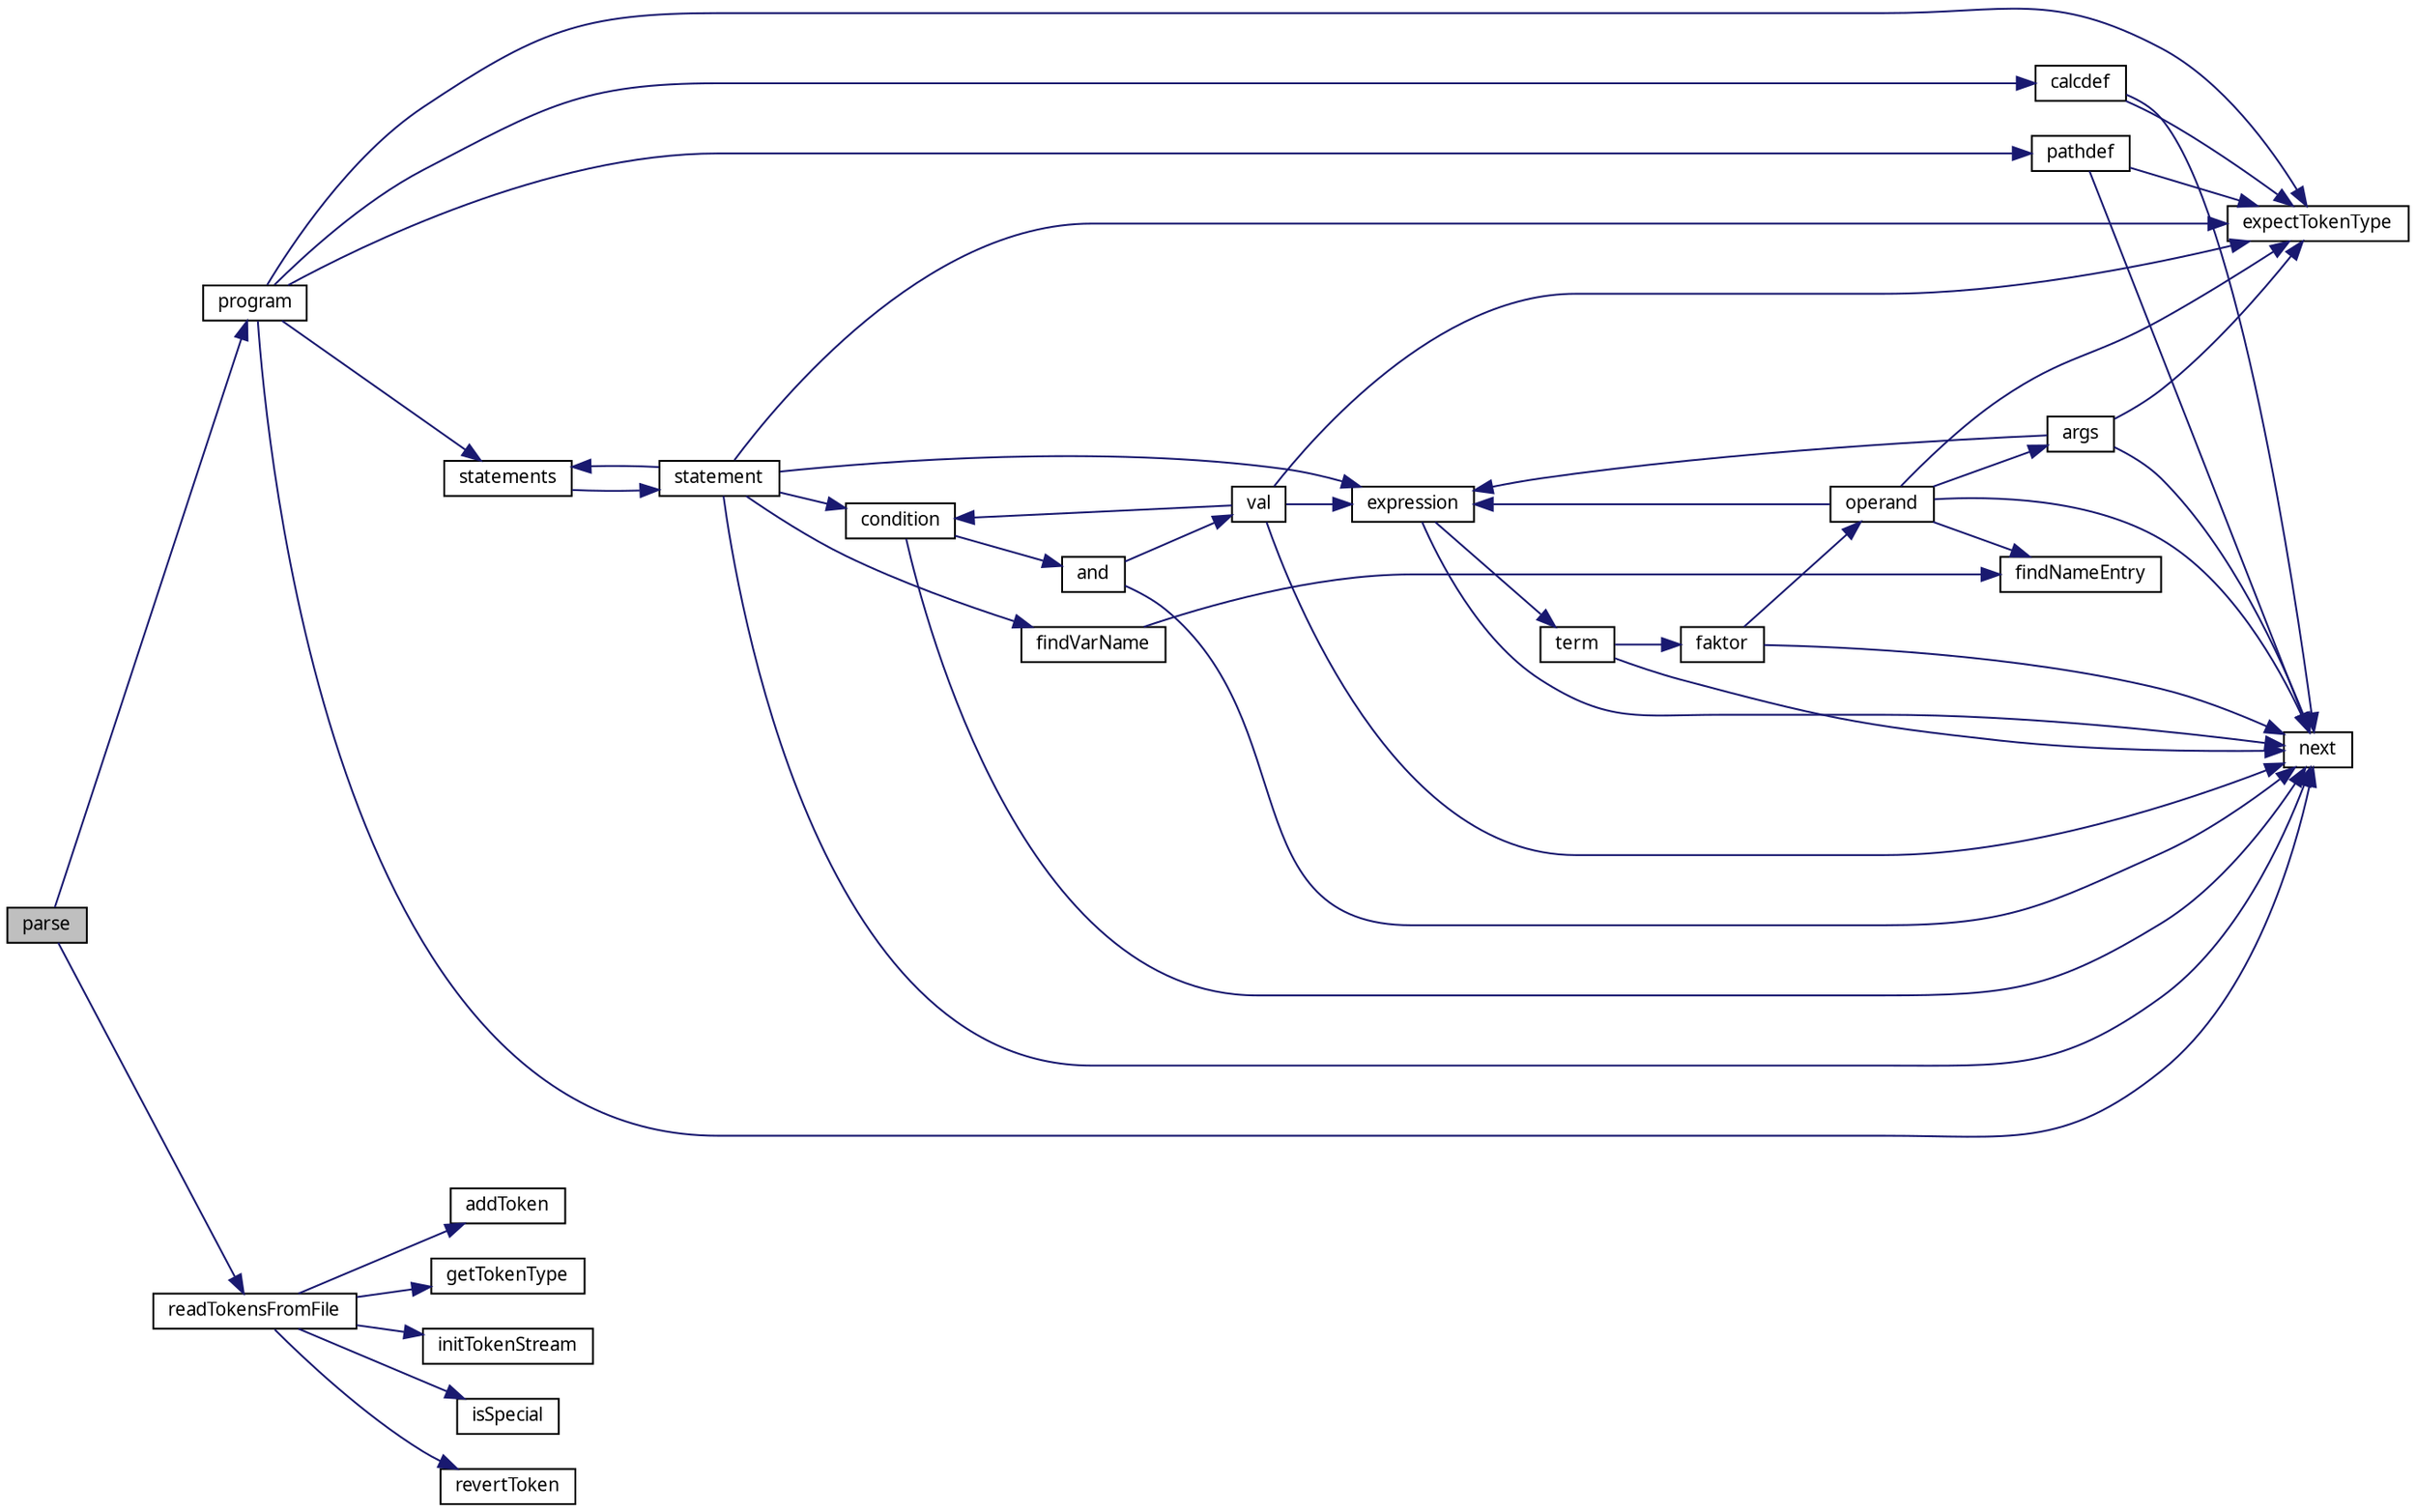 digraph "parse"
{
 // LATEX_PDF_SIZE
  edge [fontname="LiberationSans-Regular.ttf",fontsize="10",labelfontname="LiberationSans-Regular.ttf",labelfontsize="10"];
  node [fontname="LiberationSans-Regular.ttf",fontsize="10",shape=record];
  rankdir="LR";
  Node1 [label="parse",height=0.2,width=0.4,color="black", fillcolor="grey75", style="filled", fontcolor="black",tooltip="Hauptfunktion des Parser."];
  Node1 -> Node2 [color="midnightblue",fontsize="10",style="solid",fontname="LiberationSans-Regular.ttf"];
  Node2 [label="program",height=0.2,width=0.4,color="black", fillcolor="white", style="filled",URL="$parse_8c.html#ab260874fc41b7e3057c449f2058e1d03",tooltip=" "];
  Node2 -> Node3 [color="midnightblue",fontsize="10",style="solid",fontname="LiberationSans-Regular.ttf"];
  Node3 [label="calcdef",height=0.2,width=0.4,color="black", fillcolor="white", style="filled",URL="$parse_8c.html#a6a4ef149cbd20ef3463cca82667e7d5e",tooltip=" "];
  Node3 -> Node4 [color="midnightblue",fontsize="10",style="solid",fontname="LiberationSans-Regular.ttf"];
  Node4 [label="expectTokenType",height=0.2,width=0.4,color="black", fillcolor="white", style="filled",URL="$parse_8c.html#a72766d9d606eee9f4032df8622a6d70d",tooltip="Überprüfung, ob der aktuelle Token dem erwartetem Typen entspricht -> Fehlermeldung + Programmabbruch..."];
  Node3 -> Node5 [color="midnightblue",fontsize="10",style="solid",fontname="LiberationSans-Regular.ttf"];
  Node5 [label="next",height=0.2,width=0.4,color="black", fillcolor="white", style="filled",URL="$parse_8c.html#a787ad0ee03f539f4a2904660bb6b8ce7",tooltip="aktuellen Token auf den Nächsten setzen"];
  Node2 -> Node4 [color="midnightblue",fontsize="10",style="solid",fontname="LiberationSans-Regular.ttf"];
  Node2 -> Node5 [color="midnightblue",fontsize="10",style="solid",fontname="LiberationSans-Regular.ttf"];
  Node2 -> Node6 [color="midnightblue",fontsize="10",style="solid",fontname="LiberationSans-Regular.ttf"];
  Node6 [label="pathdef",height=0.2,width=0.4,color="black", fillcolor="white", style="filled",URL="$parse_8c.html#a6b34107d19cf2718828afaccbe038ad1",tooltip=" "];
  Node6 -> Node4 [color="midnightblue",fontsize="10",style="solid",fontname="LiberationSans-Regular.ttf"];
  Node6 -> Node5 [color="midnightblue",fontsize="10",style="solid",fontname="LiberationSans-Regular.ttf"];
  Node2 -> Node7 [color="midnightblue",fontsize="10",style="solid",fontname="LiberationSans-Regular.ttf"];
  Node7 [label="statements",height=0.2,width=0.4,color="black", fillcolor="white", style="filled",URL="$parse_8c.html#ada9012541773d9eeb63c4a4824786280",tooltip="Parsen einer Liste von Anweisungen."];
  Node7 -> Node8 [color="midnightblue",fontsize="10",style="solid",fontname="LiberationSans-Regular.ttf"];
  Node8 [label="statement",height=0.2,width=0.4,color="black", fillcolor="white", style="filled",URL="$parse_8c.html#a9e6d6b84363b9a09819543e0e7c6cec5",tooltip="Parsen einzelner Anweisungen."];
  Node8 -> Node9 [color="midnightblue",fontsize="10",style="solid",fontname="LiberationSans-Regular.ttf"];
  Node9 [label="condition",height=0.2,width=0.4,color="black", fillcolor="white", style="filled",URL="$parse_8c.html#a953fce1ce73d9322eec5ab8d8927cca4",tooltip="Parsen logischer Ausdrücke."];
  Node9 -> Node10 [color="midnightblue",fontsize="10",style="solid",fontname="LiberationSans-Regular.ttf"];
  Node10 [label="and",height=0.2,width=0.4,color="black", fillcolor="white", style="filled",URL="$parse_8c.html#a486115f3279c9a99d32888aa9b4122e3",tooltip="Parsen logischer UND-Ausdrücke."];
  Node10 -> Node5 [color="midnightblue",fontsize="10",style="solid",fontname="LiberationSans-Regular.ttf"];
  Node10 -> Node11 [color="midnightblue",fontsize="10",style="solid",fontname="LiberationSans-Regular.ttf"];
  Node11 [label="val",height=0.2,width=0.4,color="black", fillcolor="white", style="filled",URL="$parse_8c.html#af308eab887b87fb8f14d8df1dcddad3d",tooltip="Parsen von Wahrheitswerten (ToDo)"];
  Node11 -> Node9 [color="midnightblue",fontsize="10",style="solid",fontname="LiberationSans-Regular.ttf"];
  Node11 -> Node4 [color="midnightblue",fontsize="10",style="solid",fontname="LiberationSans-Regular.ttf"];
  Node11 -> Node12 [color="midnightblue",fontsize="10",style="solid",fontname="LiberationSans-Regular.ttf"];
  Node12 [label="expression",height=0.2,width=0.4,color="black", fillcolor="white", style="filled",URL="$parse_8c.html#ae1b73fa9a679f12f99603a8e036f29a1",tooltip="Parsen von mathematischen Ausdrücken."];
  Node12 -> Node5 [color="midnightblue",fontsize="10",style="solid",fontname="LiberationSans-Regular.ttf"];
  Node12 -> Node13 [color="midnightblue",fontsize="10",style="solid",fontname="LiberationSans-Regular.ttf"];
  Node13 [label="term",height=0.2,width=0.4,color="black", fillcolor="white", style="filled",URL="$parse_8c.html#a8455fef910204ded541f8f1aa43f2a69",tooltip="Parsen von Termen."];
  Node13 -> Node14 [color="midnightblue",fontsize="10",style="solid",fontname="LiberationSans-Regular.ttf"];
  Node14 [label="faktor",height=0.2,width=0.4,color="black", fillcolor="white", style="filled",URL="$parse_8c.html#a340afd1a010d6fc6a7d4ed1f4cd0abbf",tooltip="Parsen von Faktoren."];
  Node14 -> Node5 [color="midnightblue",fontsize="10",style="solid",fontname="LiberationSans-Regular.ttf"];
  Node14 -> Node15 [color="midnightblue",fontsize="10",style="solid",fontname="LiberationSans-Regular.ttf"];
  Node15 [label="operand",height=0.2,width=0.4,color="black", fillcolor="white", style="filled",URL="$parse_8c.html#ab9515122dd01b9c3bf6934505b9d6106",tooltip="Parsen von Operanden."];
  Node15 -> Node16 [color="midnightblue",fontsize="10",style="solid",fontname="LiberationSans-Regular.ttf"];
  Node16 [label="args",height=0.2,width=0.4,color="black", fillcolor="white", style="filled",URL="$parse_8c.html#a2163d6cb4e700c66c35600edcc97aee7",tooltip="Parsen von Argument-Listen."];
  Node16 -> Node4 [color="midnightblue",fontsize="10",style="solid",fontname="LiberationSans-Regular.ttf"];
  Node16 -> Node12 [color="midnightblue",fontsize="10",style="solid",fontname="LiberationSans-Regular.ttf"];
  Node16 -> Node5 [color="midnightblue",fontsize="10",style="solid",fontname="LiberationSans-Regular.ttf"];
  Node15 -> Node4 [color="midnightblue",fontsize="10",style="solid",fontname="LiberationSans-Regular.ttf"];
  Node15 -> Node12 [color="midnightblue",fontsize="10",style="solid",fontname="LiberationSans-Regular.ttf"];
  Node15 -> Node17 [color="midnightblue",fontsize="10",style="solid",fontname="LiberationSans-Regular.ttf"];
  Node17 [label="findNameEntry",height=0.2,width=0.4,color="black", fillcolor="white", style="filled",URL="$parse_8c.html#a0f9a0aa6c8d036339d3a494c17e1320d",tooltip="Lineare Suche eines Namens in der Namenstabelle (quick and dirty Lösung -> normalerweise sind Hashtab..."];
  Node15 -> Node5 [color="midnightblue",fontsize="10",style="solid",fontname="LiberationSans-Regular.ttf"];
  Node13 -> Node5 [color="midnightblue",fontsize="10",style="solid",fontname="LiberationSans-Regular.ttf"];
  Node11 -> Node5 [color="midnightblue",fontsize="10",style="solid",fontname="LiberationSans-Regular.ttf"];
  Node9 -> Node5 [color="midnightblue",fontsize="10",style="solid",fontname="LiberationSans-Regular.ttf"];
  Node8 -> Node4 [color="midnightblue",fontsize="10",style="solid",fontname="LiberationSans-Regular.ttf"];
  Node8 -> Node12 [color="midnightblue",fontsize="10",style="solid",fontname="LiberationSans-Regular.ttf"];
  Node8 -> Node18 [color="midnightblue",fontsize="10",style="solid",fontname="LiberationSans-Regular.ttf"];
  Node18 [label="findVarName",height=0.2,width=0.4,color="black", fillcolor="white", style="filled",URL="$parse_8c.html#a9e0fdb2c5bb35742441bd56faf228870",tooltip="Namenseintrag des aktuellen Token in der Namenstabelle suchen."];
  Node18 -> Node17 [color="midnightblue",fontsize="10",style="solid",fontname="LiberationSans-Regular.ttf"];
  Node8 -> Node5 [color="midnightblue",fontsize="10",style="solid",fontname="LiberationSans-Regular.ttf"];
  Node8 -> Node7 [color="midnightblue",fontsize="10",style="solid",fontname="LiberationSans-Regular.ttf"];
  Node1 -> Node19 [color="midnightblue",fontsize="10",style="solid",fontname="LiberationSans-Regular.ttf"];
  Node19 [label="readTokensFromFile",height=0.2,width=0.4,color="black", fillcolor="white", style="filled",URL="$lex_8c.html#a0097ef79a764af14f2cdf602a816465e",tooltip=" "];
  Node19 -> Node20 [color="midnightblue",fontsize="10",style="solid",fontname="LiberationSans-Regular.ttf"];
  Node20 [label="addToken",height=0.2,width=0.4,color="black", fillcolor="white", style="filled",URL="$lex_8c.html#a376822f8aca53518658342c1093b63f7",tooltip=" "];
  Node19 -> Node21 [color="midnightblue",fontsize="10",style="solid",fontname="LiberationSans-Regular.ttf"];
  Node21 [label="getTokenType",height=0.2,width=0.4,color="black", fillcolor="white", style="filled",URL="$lex_8c.html#a2d48a5454ca09bc96099d730a74a38e2",tooltip="Kurze Beschreibung."];
  Node19 -> Node22 [color="midnightblue",fontsize="10",style="solid",fontname="LiberationSans-Regular.ttf"];
  Node22 [label="initTokenStream",height=0.2,width=0.4,color="black", fillcolor="white", style="filled",URL="$lex_8c.html#aee1c10e2d6fc859665b68205c3779919",tooltip=" "];
  Node19 -> Node23 [color="midnightblue",fontsize="10",style="solid",fontname="LiberationSans-Regular.ttf"];
  Node23 [label="isSpecial",height=0.2,width=0.4,color="black", fillcolor="white", style="filled",URL="$lex_8c.html#aeb4ee6d0682249c03107497ef7ae865c",tooltip=" "];
  Node19 -> Node24 [color="midnightblue",fontsize="10",style="solid",fontname="LiberationSans-Regular.ttf"];
  Node24 [label="revertToken",height=0.2,width=0.4,color="black", fillcolor="white", style="filled",URL="$lex_8c.html#a6aabb92fb9e2da01c9d9ccb06d776e63",tooltip=" "];
}
